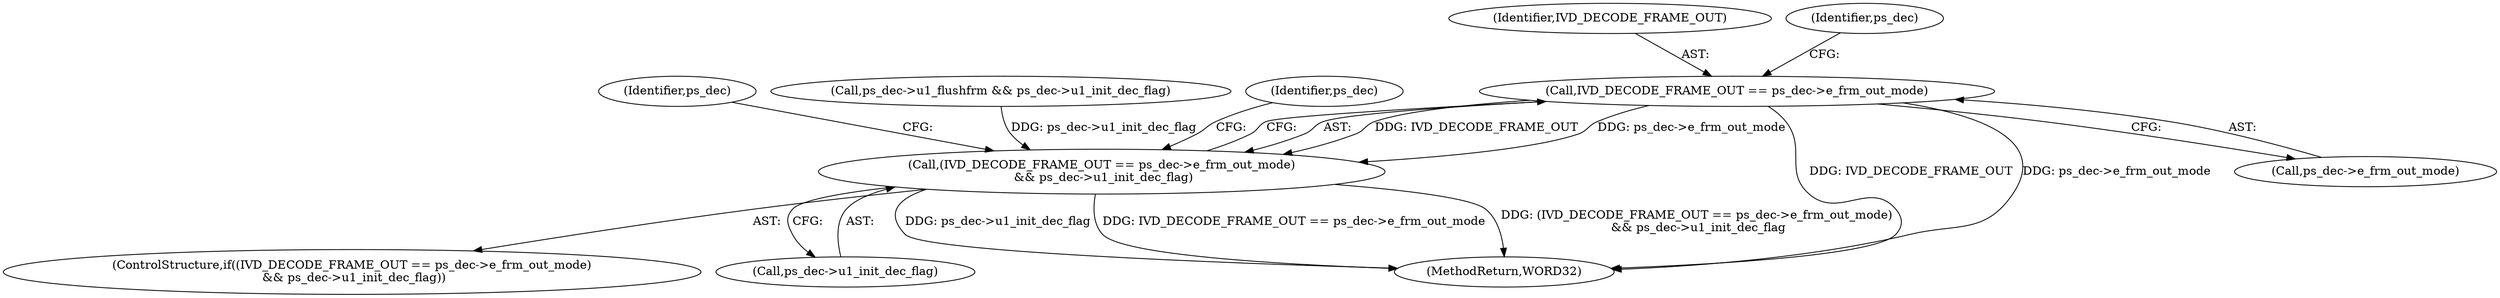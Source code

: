 digraph "0_Android_33ef7de9ddc8ea7eb9cbc440d1cf89957a0c267b@pointer" {
"1002032" [label="(Call,IVD_DECODE_FRAME_OUT == ps_dec->e_frm_out_mode)"];
"1002031" [label="(Call,(IVD_DECODE_FRAME_OUT == ps_dec->e_frm_out_mode)\n && ps_dec->u1_init_dec_flag)"];
"1002189" [label="(MethodReturn,WORD32)"];
"1002033" [label="(Identifier,IVD_DECODE_FRAME_OUT)"];
"1002042" [label="(Identifier,ps_dec)"];
"1002032" [label="(Call,IVD_DECODE_FRAME_OUT == ps_dec->e_frm_out_mode)"];
"1002038" [label="(Identifier,ps_dec)"];
"1000706" [label="(Call,ps_dec->u1_flushfrm && ps_dec->u1_init_dec_flag)"];
"1002030" [label="(ControlStructure,if((IVD_DECODE_FRAME_OUT == ps_dec->e_frm_out_mode)\n && ps_dec->u1_init_dec_flag))"];
"1002034" [label="(Call,ps_dec->e_frm_out_mode)"];
"1002070" [label="(Identifier,ps_dec)"];
"1002031" [label="(Call,(IVD_DECODE_FRAME_OUT == ps_dec->e_frm_out_mode)\n && ps_dec->u1_init_dec_flag)"];
"1002037" [label="(Call,ps_dec->u1_init_dec_flag)"];
"1002032" -> "1002031"  [label="AST: "];
"1002032" -> "1002034"  [label="CFG: "];
"1002033" -> "1002032"  [label="AST: "];
"1002034" -> "1002032"  [label="AST: "];
"1002038" -> "1002032"  [label="CFG: "];
"1002031" -> "1002032"  [label="CFG: "];
"1002032" -> "1002189"  [label="DDG: IVD_DECODE_FRAME_OUT"];
"1002032" -> "1002189"  [label="DDG: ps_dec->e_frm_out_mode"];
"1002032" -> "1002031"  [label="DDG: IVD_DECODE_FRAME_OUT"];
"1002032" -> "1002031"  [label="DDG: ps_dec->e_frm_out_mode"];
"1002031" -> "1002030"  [label="AST: "];
"1002031" -> "1002037"  [label="CFG: "];
"1002037" -> "1002031"  [label="AST: "];
"1002042" -> "1002031"  [label="CFG: "];
"1002070" -> "1002031"  [label="CFG: "];
"1002031" -> "1002189"  [label="DDG: IVD_DECODE_FRAME_OUT == ps_dec->e_frm_out_mode"];
"1002031" -> "1002189"  [label="DDG: (IVD_DECODE_FRAME_OUT == ps_dec->e_frm_out_mode)\n && ps_dec->u1_init_dec_flag"];
"1002031" -> "1002189"  [label="DDG: ps_dec->u1_init_dec_flag"];
"1000706" -> "1002031"  [label="DDG: ps_dec->u1_init_dec_flag"];
}
